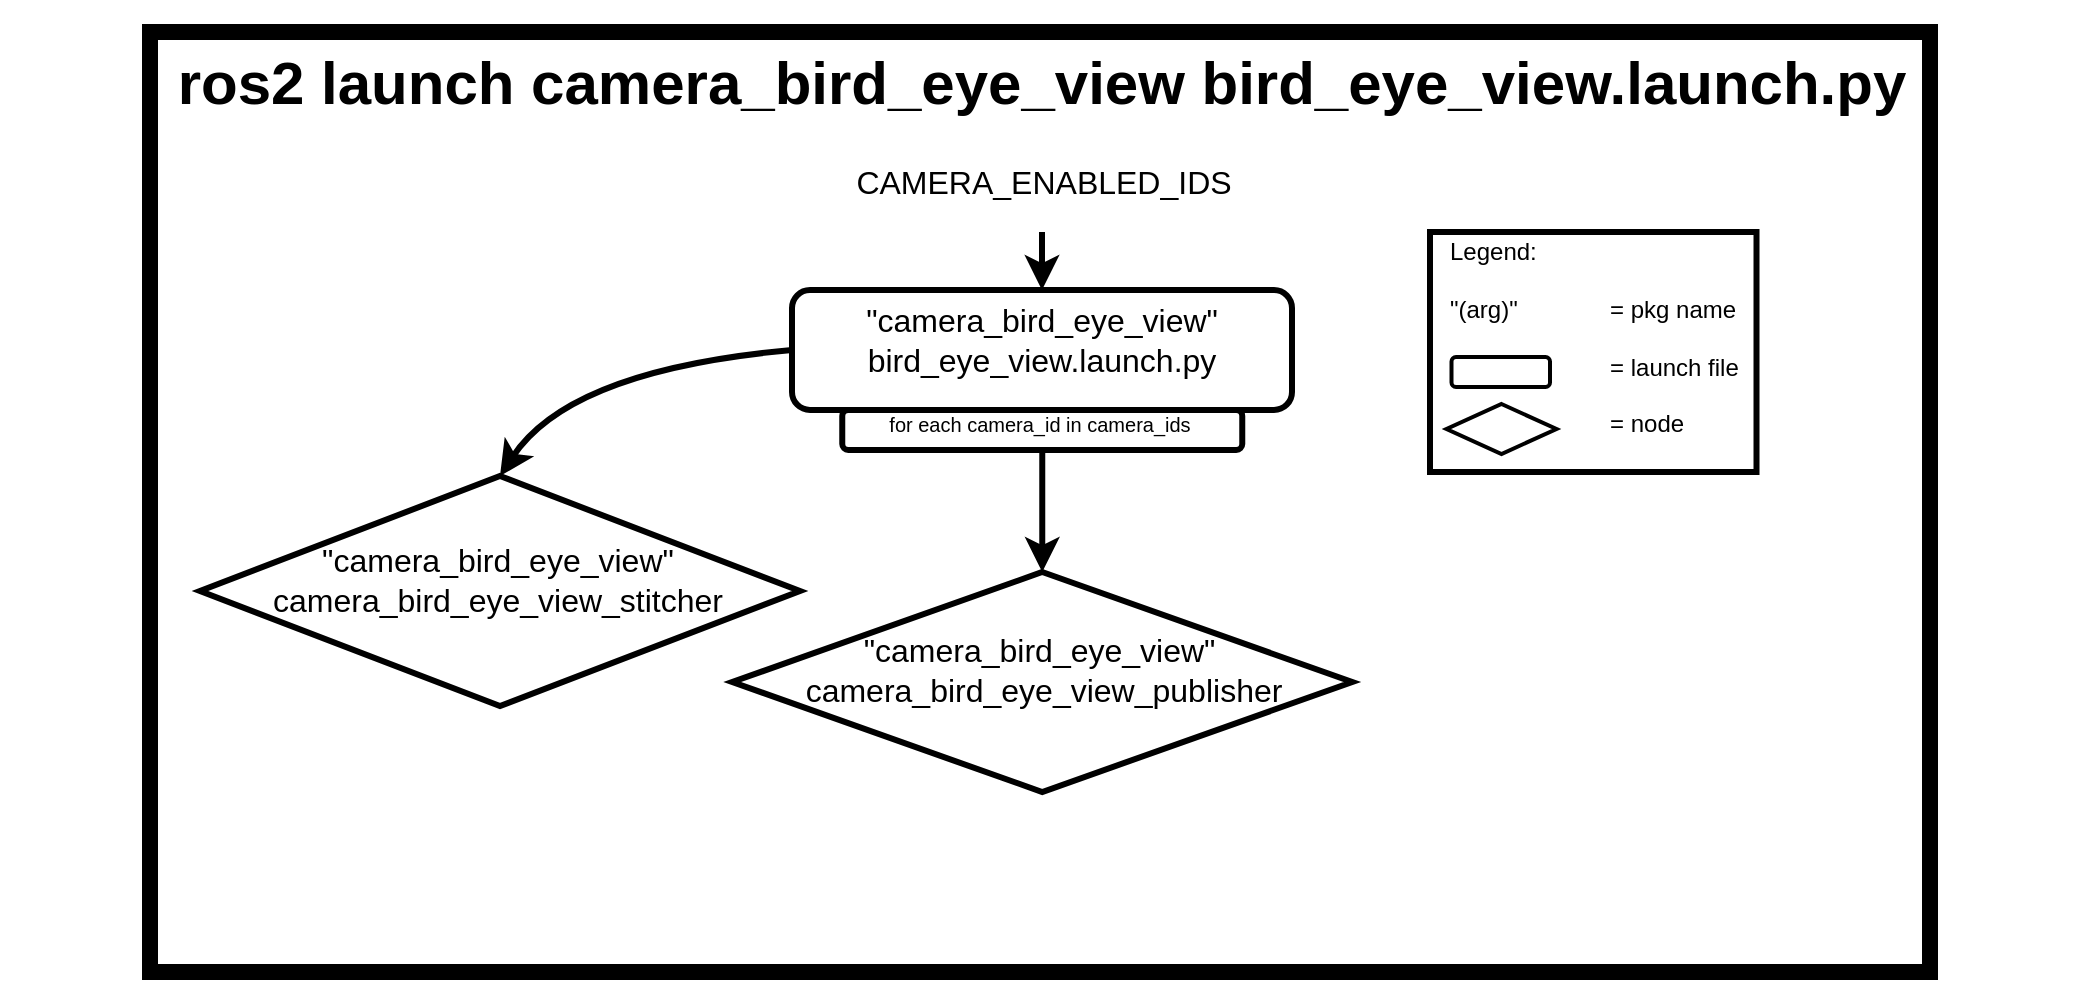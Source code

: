<mxfile version="28.2.8">
  <diagram name="Page-1" id="bjVDkqN4jfYfFJxV3ved">
    <mxGraphModel dx="2282" dy="837" grid="1" gridSize="10" guides="1" tooltips="1" connect="1" arrows="1" fold="1" page="1" pageScale="1" pageWidth="850" pageHeight="1100" math="0" shadow="0">
      <root>
        <mxCell id="0" />
        <mxCell id="1" parent="0" />
        <mxCell id="OMGo_qs0FrxizGQiB1jh-17" value="" style="rounded=0;whiteSpace=wrap;html=1;fillColor=light-dark(#FFFFFF,#FFFFFF);strokeWidth=8;strokeColor=light-dark(#000000,#000000);" vertex="1" parent="1">
          <mxGeometry x="30" y="70" width="890" height="470" as="geometry" />
        </mxCell>
        <mxCell id="tC6INBS62KU_Nt3FtVll-1" value="&lt;h1&gt;&lt;font style=&quot;color: light-dark(rgb(0, 0, 0), rgb(0, 0, 0)); font-size: 30px;&quot;&gt;ros2 launch camera_bird_eye_view bird_eye_view.launch.py&lt;/font&gt;&lt;/h1&gt;" style="text;html=1;align=center;verticalAlign=middle;whiteSpace=wrap;rounded=0;fontSize=16;" parent="1" vertex="1">
          <mxGeometry x="-44.87" y="80" width="1041.75" height="30" as="geometry" />
        </mxCell>
        <mxCell id="tC6INBS62KU_Nt3FtVll-12" value="" style="rounded=1;whiteSpace=wrap;html=1;fillColor=none;strokeColor=light-dark(#000000,#000000);strokeWidth=3;" parent="1" vertex="1">
          <mxGeometry x="351" y="199" width="250" height="60" as="geometry" />
        </mxCell>
        <mxCell id="tC6INBS62KU_Nt3FtVll-13" value="&lt;div align=&quot;center&quot;&gt;&lt;span style=&quot;color: light-dark(rgb(0, 0, 0), rgb(0, 0, 0));&quot;&gt;&quot;camera_bird_eye_view&quot;&lt;/span&gt;&lt;/div&gt;&lt;div align=&quot;center&quot;&gt;&lt;span style=&quot;color: light-dark(rgb(0, 0, 0), rgb(0, 0, 0));&quot;&gt;bird_eye_view.launch.py&lt;/span&gt;&lt;/div&gt;" style="text;strokeColor=none;fillColor=none;html=1;align=center;verticalAlign=middle;whiteSpace=wrap;rounded=0;fontSize=16;" parent="1" vertex="1">
          <mxGeometry x="424.25" y="209" width="103.75" height="30" as="geometry" />
        </mxCell>
        <mxCell id="tC6INBS62KU_Nt3FtVll-61" value="" style="endArrow=classic;html=1;rounded=0;fontSize=12;startSize=8;endSize=8;curved=1;strokeColor=light-dark(#000000,#000000);entryX=0.5;entryY=0;entryDx=0;entryDy=0;exitX=0;exitY=0.5;exitDx=0;exitDy=0;strokeWidth=3;" parent="1" source="tC6INBS62KU_Nt3FtVll-12" target="tC6INBS62KU_Nt3FtVll-77" edge="1">
          <mxGeometry width="50" height="50" relative="1" as="geometry">
            <mxPoint x="481" y="446" as="sourcePoint" />
            <mxPoint x="476.0" y="559" as="targetPoint" />
            <Array as="points">
              <mxPoint x="240" y="239" />
            </Array>
          </mxGeometry>
        </mxCell>
        <mxCell id="tC6INBS62KU_Nt3FtVll-77" value="" style="rhombus;whiteSpace=wrap;html=1;fillColor=none;strokeColor=light-dark(#000000,#000000);strokeWidth=3;" parent="1" vertex="1">
          <mxGeometry x="55" y="292" width="300" height="115" as="geometry" />
        </mxCell>
        <mxCell id="tC6INBS62KU_Nt3FtVll-78" value="&lt;div&gt;&lt;span style=&quot;color: light-dark(rgb(0, 0, 0), rgb(0, 0, 0));&quot;&gt;&quot;camera_bird_eye_view&quot;&amp;nbsp;&lt;/span&gt;&lt;/div&gt;&lt;div&gt;&lt;span style=&quot;color: light-dark(rgb(0, 0, 0), rgb(0, 0, 0));&quot;&gt;camera_bird_eye_view_publisher&lt;/span&gt;&lt;/div&gt;" style="text;strokeColor=none;fillColor=none;html=1;align=center;verticalAlign=middle;whiteSpace=wrap;rounded=0;fontSize=16;" parent="1" vertex="1">
          <mxGeometry x="417.26" y="374" width="120" height="30" as="geometry" />
        </mxCell>
        <mxCell id="OMGo_qs0FrxizGQiB1jh-3" value="" style="rounded=0;whiteSpace=wrap;html=1;fillColor=none;strokeColor=light-dark(#000000,#000000);strokeWidth=3;" vertex="1" parent="1">
          <mxGeometry x="670" y="170" width="163.25" height="120" as="geometry" />
        </mxCell>
        <mxCell id="OMGo_qs0FrxizGQiB1jh-4" value="&lt;div align=&quot;left&quot;&gt;&lt;span style=&quot;color: light-dark(rgb(0, 0, 0), rgb(0, 0, 0));&quot;&gt;Legend:&lt;/span&gt;&lt;/div&gt;&lt;div align=&quot;left&quot;&gt;&lt;span style=&quot;color: light-dark(rgb(0, 0, 0), rgb(0, 0, 0));&quot;&gt;&lt;br&gt;&lt;/span&gt;&lt;/div&gt;&lt;div align=&quot;left&quot;&gt;&lt;span style=&quot;color: light-dark(rgb(0, 0, 0), rgb(0, 0, 0));&quot;&gt;&lt;span style=&quot;white-space: pre;&quot;&gt;&quot;(arg)&quot;&lt;/span&gt;&lt;span style=&quot;white-space: pre;&quot;&gt;&#x9;&lt;span style=&quot;white-space: pre;&quot;&gt;&#x9;&lt;/span&gt;&lt;/span&gt;= pkg name&lt;/span&gt;&lt;/div&gt;&lt;div align=&quot;left&quot;&gt;&lt;span style=&quot;color: light-dark(rgb(0, 0, 0), rgb(0, 0, 0));&quot;&gt;&lt;br&gt;&lt;/span&gt;&lt;/div&gt;&lt;div align=&quot;left&quot;&gt;&lt;span style=&quot;color: light-dark(rgb(0, 0, 0), rgb(0, 0, 0));&quot;&gt;&lt;span style=&quot;white-space: pre;&quot;&gt;&#x9;&lt;/span&gt;&lt;span style=&quot;white-space: pre;&quot;&gt;&#x9;&lt;span style=&quot;white-space: pre;&quot;&gt;&#x9;&lt;/span&gt;&lt;/span&gt;= launch file&lt;/span&gt;&lt;/div&gt;&lt;div align=&quot;left&quot;&gt;&lt;span style=&quot;color: light-dark(rgb(0, 0, 0), rgb(0, 0, 0));&quot;&gt;&lt;br&gt;&lt;/span&gt;&lt;/div&gt;&lt;div align=&quot;left&quot;&gt;&lt;span style=&quot;color: light-dark(rgb(0, 0, 0), rgb(0, 0, 0));&quot;&gt;&lt;span style=&quot;white-space: pre;&quot;&gt;&#x9;&lt;/span&gt;&lt;span style=&quot;white-space: pre;&quot;&gt;&#x9;&lt;/span&gt;&lt;span style=&quot;white-space: pre;&quot;&gt;&#x9;&lt;/span&gt;= node&lt;/span&gt;&lt;/div&gt;" style="text;html=1;whiteSpace=wrap;strokeColor=none;fillColor=none;align=left;verticalAlign=middle;rounded=0;" vertex="1" parent="1">
          <mxGeometry x="678.25" y="188" width="149" height="70" as="geometry" />
        </mxCell>
        <mxCell id="OMGo_qs0FrxizGQiB1jh-5" value="" style="rounded=1;whiteSpace=wrap;html=1;fillColor=none;strokeColor=light-dark(#000000,#000000);strokeWidth=2;" vertex="1" parent="1">
          <mxGeometry x="680.75" y="232.5" width="49.25" height="15" as="geometry" />
        </mxCell>
        <mxCell id="OMGo_qs0FrxizGQiB1jh-6" value="" style="rhombus;whiteSpace=wrap;html=1;fillColor=none;strokeColor=light-dark(#000000,#000000);strokeWidth=2;" vertex="1" parent="1">
          <mxGeometry x="678.25" y="256" width="55" height="25" as="geometry" />
        </mxCell>
        <mxCell id="OMGo_qs0FrxizGQiB1jh-8" value="" style="rhombus;whiteSpace=wrap;html=1;fillColor=none;strokeColor=light-dark(#000000,#000000);strokeWidth=3;" vertex="1" parent="1">
          <mxGeometry x="321.13" y="340" width="310" height="110" as="geometry" />
        </mxCell>
        <mxCell id="OMGo_qs0FrxizGQiB1jh-9" value="&lt;div&gt;&lt;span style=&quot;color: light-dark(rgb(0, 0, 0), rgb(0, 0, 0));&quot;&gt;&quot;camera_bird_eye_view&quot;&lt;/span&gt;&lt;/div&gt;&lt;div&gt;&lt;span style=&quot;color: light-dark(rgb(0, 0, 0), rgb(0, 0, 0));&quot;&gt;camera_bird_eye_view_stitcher&lt;/span&gt;&lt;/div&gt;" style="text;strokeColor=none;fillColor=none;html=1;align=center;verticalAlign=middle;whiteSpace=wrap;rounded=0;fontSize=16;" vertex="1" parent="1">
          <mxGeometry x="144" y="329" width="120" height="30" as="geometry" />
        </mxCell>
        <mxCell id="OMGo_qs0FrxizGQiB1jh-12" value="" style="endArrow=classic;html=1;rounded=0;fontSize=12;startSize=8;endSize=8;curved=1;strokeColor=light-dark(#000000,#000000);entryX=0.5;entryY=0;entryDx=0;entryDy=0;strokeWidth=3;exitX=0.5;exitY=1;exitDx=0;exitDy=0;" edge="1" parent="1" source="OMGo_qs0FrxizGQiB1jh-21" target="OMGo_qs0FrxizGQiB1jh-8">
          <mxGeometry width="50" height="50" relative="1" as="geometry">
            <mxPoint x="460" y="379" as="sourcePoint" />
            <mxPoint x="476.12" y="359" as="targetPoint" />
            <Array as="points" />
          </mxGeometry>
        </mxCell>
        <mxCell id="OMGo_qs0FrxizGQiB1jh-21" value="" style="rounded=1;whiteSpace=wrap;html=1;fillColor=none;strokeColor=light-dark(#000000,#000000);strokeWidth=3;" vertex="1" parent="1">
          <mxGeometry x="376.13" y="259" width="200" height="20" as="geometry" />
        </mxCell>
        <mxCell id="OMGo_qs0FrxizGQiB1jh-22" value="&lt;div align=&quot;center&quot;&gt;&lt;font style=&quot;font-size: 10px;&quot;&gt;&lt;span style=&quot;color: light-dark(rgb(0, 0, 0), rgb(0, 0, 0));&quot;&gt;for each camera_id in camera_ids&lt;/span&gt;&lt;/font&gt;&lt;/div&gt;" style="text;strokeColor=none;fillColor=none;html=1;align=center;verticalAlign=middle;whiteSpace=wrap;rounded=0;fontSize=16;" vertex="1" parent="1">
          <mxGeometry x="385" y="249" width="180" height="30" as="geometry" />
        </mxCell>
        <mxCell id="OMGo_qs0FrxizGQiB1jh-23" value="" style="endArrow=classic;html=1;rounded=0;fontSize=12;startSize=8;endSize=8;curved=1;strokeColor=light-dark(#000000,#000000);entryX=0.5;entryY=0;entryDx=0;entryDy=0;strokeWidth=3;" edge="1" parent="1" target="tC6INBS62KU_Nt3FtVll-12">
          <mxGeometry width="50" height="50" relative="1" as="geometry">
            <mxPoint x="476" y="170" as="sourcePoint" />
            <mxPoint x="440" y="188" as="targetPoint" />
            <Array as="points" />
          </mxGeometry>
        </mxCell>
        <mxCell id="OMGo_qs0FrxizGQiB1jh-24" value="&lt;div align=&quot;center&quot;&gt;&lt;span style=&quot;color: light-dark(rgb(0, 0, 0), rgb(0, 0, 0));&quot;&gt;CAMERA_ENABLED_IDS&lt;/span&gt;&lt;/div&gt;" style="text;strokeColor=none;fillColor=none;html=1;align=center;verticalAlign=middle;whiteSpace=wrap;rounded=0;fontSize=16;" vertex="1" parent="1">
          <mxGeometry x="425.38" y="130" width="103.75" height="30" as="geometry" />
        </mxCell>
      </root>
    </mxGraphModel>
  </diagram>
</mxfile>
